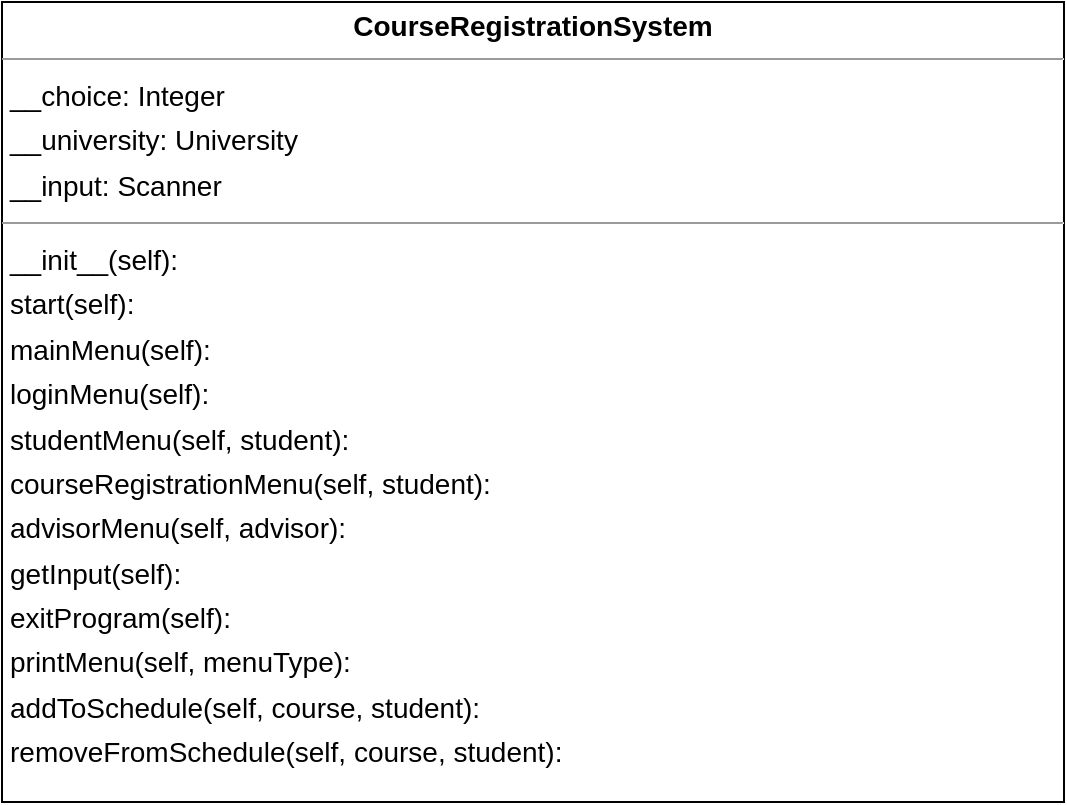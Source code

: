 <mxfile version="22.1.16" type="device">
  <diagram id="8_eAK5bT0_6mGdDnOYfQ" name="Sayfa -1">
    <mxGraphModel dx="1690" dy="253" grid="1" gridSize="10" guides="1" tooltips="1" connect="1" arrows="1" fold="1" page="0" pageScale="1" pageWidth="827" pageHeight="1169" background="none" math="0" shadow="0">
      <root>
        <mxCell id="0" />
        <mxCell id="1" parent="0" />
        <mxCell id="node1" value="&lt;p style=&quot;margin:0px;margin-top:4px;text-align:center;&quot;&gt;&lt;b&gt;CourseRegistrationSystem&lt;/b&gt;&lt;/p&gt;&lt;hr size=&quot;1&quot;&gt;&lt;p style=&quot;margin:0 0 0 4px;line-height:1.6;&quot;&gt; __choice: Integer&lt;br&gt; __university: University&lt;br&gt; __input: Scanner&lt;/p&gt;&lt;hr size=&quot;1&quot;&gt;&lt;p style=&quot;margin:0 0 0 4px;line-height:1.6;&quot;&gt; __init__(self): &lt;br&gt; start(self): &lt;br&gt; mainMenu(self): &lt;br&gt; loginMenu(self): &lt;br&gt; studentMenu(self, student): &lt;br&gt; courseRegistrationMenu(self, student): &lt;br&gt; advisorMenu(self, advisor): &lt;br&gt; getInput(self): &lt;br&gt; exitProgram(self): &lt;br&gt; printMenu(self, menuType): &lt;br&gt; addToSchedule(self, course, student): &lt;br&gt; removeFromSchedule(self, course, student): &lt;/p&gt;" style="verticalAlign=top;align=left;overflow=fill;fontSize=14;fontFamily=Helvetica;html=1;rounded=0;shadow=0;comic=0;labelBackgroundColor=none;strokeWidth=1;" parent="1" vertex="1">
          <mxGeometry x="-264" y="530" width="531" height="400" as="geometry" />
        </mxCell>
      </root>
    </mxGraphModel>
  </diagram>
</mxfile>
